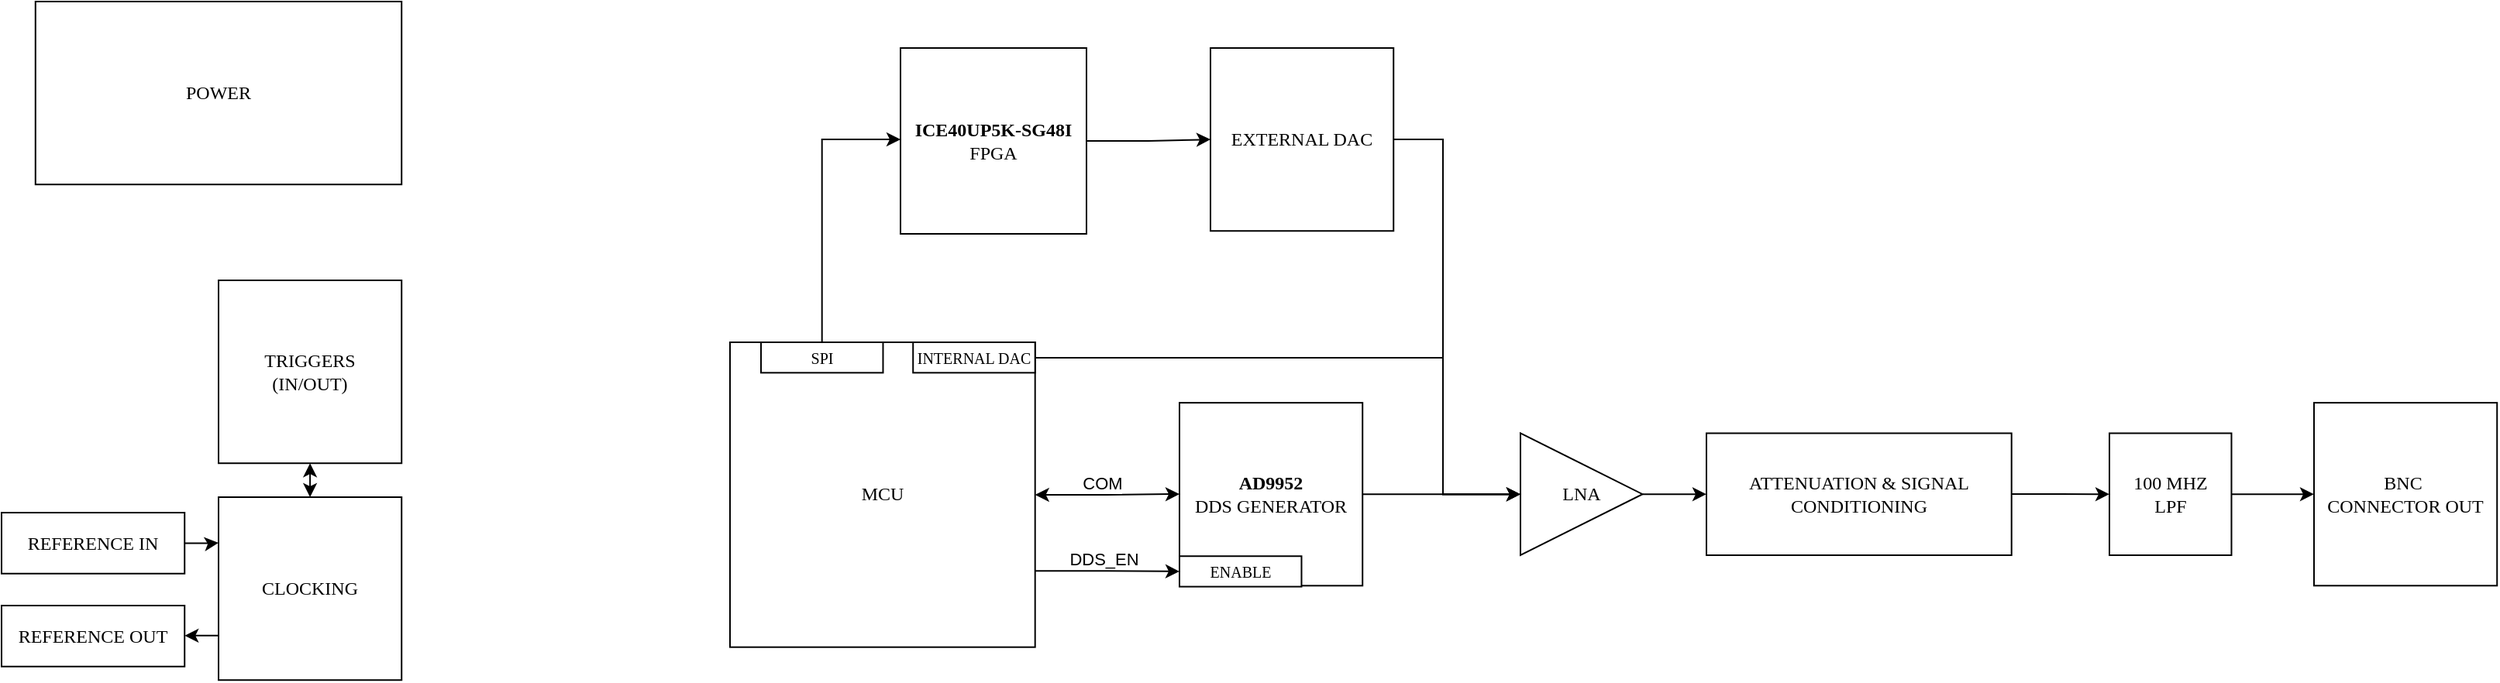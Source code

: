 <mxfile version="24.7.5" pages="5">
  <diagram id="tV4VOt1cq8B8wgrC6hZS" name="System">
    <mxGraphModel dx="1352" dy="795" grid="1" gridSize="10" guides="1" tooltips="1" connect="1" arrows="1" fold="1" page="1" pageScale="1" pageWidth="1700" pageHeight="1100" math="0" shadow="0">
      <root>
        <mxCell id="0" />
        <mxCell id="1" parent="0" />
        <mxCell id="nSxb0bYYrQz4TpwqwO7J-6" value="" style="edgeStyle=orthogonalEdgeStyle;rounded=0;orthogonalLoop=1;jettySize=auto;html=1;startArrow=classic;startFill=1;" parent="1" source="oXZH8-X807qckAqkcULx-2" edge="1">
          <mxGeometry relative="1" as="geometry">
            <mxPoint x="830" y="688" as="targetPoint" />
          </mxGeometry>
        </mxCell>
        <mxCell id="nSxb0bYYrQz4TpwqwO7J-8" value="COM" style="edgeLabel;html=1;align=center;verticalAlign=middle;resizable=0;points=[];" parent="nSxb0bYYrQz4TpwqwO7J-6" vertex="1" connectable="0">
          <mxGeometry x="0.238" relative="1" as="geometry">
            <mxPoint x="-15" y="-8" as="offset" />
          </mxGeometry>
        </mxCell>
        <mxCell id="nSxb0bYYrQz4TpwqwO7J-1" value="" style="edgeStyle=orthogonalEdgeStyle;rounded=0;orthogonalLoop=1;jettySize=auto;html=1;startArrow=classic;startFill=1;" parent="1" source="oXZH8-X807qckAqkcULx-4" target="oXZH8-X807qckAqkcULx-7" edge="1">
          <mxGeometry relative="1" as="geometry">
            <Array as="points">
              <mxPoint x="269" y="680" />
              <mxPoint x="269" y="680" />
            </Array>
          </mxGeometry>
        </mxCell>
        <mxCell id="oXZH8-X807qckAqkcULx-4" value="TRIGGERS&lt;div&gt;(IN/OUT)&lt;/div&gt;" style="rounded=0;whiteSpace=wrap;html=1;fontFamily=Times New Roman;glass=0;shadow=0;" parent="1" vertex="1">
          <mxGeometry x="210" y="550" width="118.11" height="118.11" as="geometry" />
        </mxCell>
        <mxCell id="nSxb0bYYrQz4TpwqwO7J-4" style="edgeStyle=orthogonalEdgeStyle;rounded=0;orthogonalLoop=1;jettySize=auto;html=1;entryX=0;entryY=0.25;entryDx=0;entryDy=0;" parent="1" source="oXZH8-X807qckAqkcULx-5" target="oXZH8-X807qckAqkcULx-7" edge="1">
          <mxGeometry relative="1" as="geometry" />
        </mxCell>
        <mxCell id="oXZH8-X807qckAqkcULx-5" value="REFERENCE IN" style="rounded=0;whiteSpace=wrap;html=1;fontFamily=Times New Roman;glass=0;shadow=0;" parent="1" vertex="1">
          <mxGeometry x="70" y="700" width="118.11" height="39.37" as="geometry" />
        </mxCell>
        <mxCell id="oXZH8-X807qckAqkcULx-6" value="REFERENCE OUT" style="rounded=0;whiteSpace=wrap;html=1;fontFamily=Times New Roman;glass=0;shadow=0;" parent="1" vertex="1">
          <mxGeometry x="70" y="760" width="118.11" height="39.37" as="geometry" />
        </mxCell>
        <mxCell id="nSxb0bYYrQz4TpwqwO7J-5" style="edgeStyle=orthogonalEdgeStyle;rounded=0;orthogonalLoop=1;jettySize=auto;html=1;exitX=0;exitY=0.75;exitDx=0;exitDy=0;entryX=1;entryY=0.5;entryDx=0;entryDy=0;" parent="1" target="oXZH8-X807qckAqkcULx-6" edge="1">
          <mxGeometry relative="1" as="geometry">
            <mxPoint x="210" y="779.422" as="sourcePoint" />
            <mxPoint x="188.09" y="779.975" as="targetPoint" />
          </mxGeometry>
        </mxCell>
        <mxCell id="oXZH8-X807qckAqkcULx-7" value="CLOCKING" style="rounded=0;whiteSpace=wrap;html=1;fontFamily=Times New Roman;glass=0;shadow=0;" parent="1" vertex="1">
          <mxGeometry x="210" y="690" width="118.11" height="118.11" as="geometry" />
        </mxCell>
        <mxCell id="_igacVx43KWNGPOttn3a-5" style="edgeStyle=orthogonalEdgeStyle;rounded=0;orthogonalLoop=1;jettySize=auto;html=1;entryX=0;entryY=0.5;entryDx=0;entryDy=0;" edge="1" parent="1" source="oXZH8-X807qckAqkcULx-8" target="nSxb0bYYrQz4TpwqwO7J-17">
          <mxGeometry relative="1" as="geometry" />
        </mxCell>
        <mxCell id="oXZH8-X807qckAqkcULx-8" value="&lt;div&gt;&lt;b&gt;AD9952&lt;/b&gt;&lt;/div&gt;DDS GENERATOR" style="rounded=0;whiteSpace=wrap;html=1;fontFamily=Times New Roman;glass=0;shadow=0;" parent="1" vertex="1">
          <mxGeometry x="830" y="629.06" width="118.11" height="118.11" as="geometry" />
        </mxCell>
        <mxCell id="oXZH8-X807qckAqkcULx-15" value="" style="group" parent="1" vertex="1" connectable="0">
          <mxGeometry x="830" y="629.69" width="118.11" height="118.11" as="geometry" />
        </mxCell>
        <mxCell id="oXZH8-X807qckAqkcULx-17" value="ENABLE" style="rounded=0;whiteSpace=wrap;html=1;fontFamily=Times New Roman;glass=0;shadow=0;fontSize=10;" parent="oXZH8-X807qckAqkcULx-15" vertex="1">
          <mxGeometry y="98.42" width="78.74" height="19.685" as="geometry" />
        </mxCell>
        <mxCell id="oXZH8-X807qckAqkcULx-19" value="BNC&amp;nbsp;&lt;div&gt;CONNECTOR OUT&lt;/div&gt;" style="rounded=0;whiteSpace=wrap;html=1;fontFamily=Times New Roman;glass=0;shadow=0;" parent="1" vertex="1">
          <mxGeometry x="1562" y="629.05" width="118.11" height="118.11" as="geometry" />
        </mxCell>
        <mxCell id="nSxb0bYYrQz4TpwqwO7J-7" style="edgeStyle=orthogonalEdgeStyle;rounded=0;orthogonalLoop=1;jettySize=auto;html=1;exitX=1;exitY=0.75;exitDx=0;exitDy=0;entryX=0;entryY=0.5;entryDx=0;entryDy=0;" parent="1" source="oXZH8-X807qckAqkcULx-2" target="oXZH8-X807qckAqkcULx-17" edge="1">
          <mxGeometry relative="1" as="geometry" />
        </mxCell>
        <mxCell id="nSxb0bYYrQz4TpwqwO7J-10" value="DDS_EN" style="edgeLabel;html=1;align=center;verticalAlign=middle;resizable=0;points=[];" parent="nSxb0bYYrQz4TpwqwO7J-7" vertex="1" connectable="0">
          <mxGeometry x="0.111" y="-2" relative="1" as="geometry">
            <mxPoint x="-8" y="-10" as="offset" />
          </mxGeometry>
        </mxCell>
        <mxCell id="nSxb0bYYrQz4TpwqwO7J-9" value="POWER" style="rounded=0;whiteSpace=wrap;html=1;fontFamily=Times New Roman;glass=0;shadow=0;" parent="1" vertex="1">
          <mxGeometry x="91.89" y="370" width="236.22" height="118.11" as="geometry" />
        </mxCell>
        <mxCell id="nSxb0bYYrQz4TpwqwO7J-14" value="" style="group" parent="1" vertex="1" connectable="0">
          <mxGeometry x="540" y="590" width="196.85" height="196.85" as="geometry" />
        </mxCell>
        <mxCell id="oXZH8-X807qckAqkcULx-2" value="MCU" style="rounded=0;whiteSpace=wrap;html=1;fontFamily=Times New Roman;glass=0;shadow=0;" parent="nSxb0bYYrQz4TpwqwO7J-14" vertex="1">
          <mxGeometry width="196.85" height="196.85" as="geometry" />
        </mxCell>
        <mxCell id="nSxb0bYYrQz4TpwqwO7J-13" value="INTERNAL DAC" style="rounded=0;whiteSpace=wrap;html=1;fontFamily=Times New Roman;glass=0;shadow=0;fontSize=10;" parent="nSxb0bYYrQz4TpwqwO7J-14" vertex="1">
          <mxGeometry x="118.11" width="78.74" height="19.685" as="geometry" />
        </mxCell>
        <mxCell id="_igacVx43KWNGPOttn3a-17" value="SPI" style="rounded=0;whiteSpace=wrap;html=1;fontFamily=Times New Roman;glass=0;shadow=0;fontSize=10;" vertex="1" parent="nSxb0bYYrQz4TpwqwO7J-14">
          <mxGeometry x="20" width="78.74" height="19.685" as="geometry" />
        </mxCell>
        <mxCell id="_igacVx43KWNGPOttn3a-6" style="edgeStyle=orthogonalEdgeStyle;rounded=0;orthogonalLoop=1;jettySize=auto;html=1;entryX=0;entryY=0.5;entryDx=0;entryDy=0;" edge="1" parent="1" source="nSxb0bYYrQz4TpwqwO7J-15" target="nSxb0bYYrQz4TpwqwO7J-17">
          <mxGeometry relative="1" as="geometry">
            <Array as="points">
              <mxPoint x="1000" y="459" />
              <mxPoint x="1000" y="688" />
            </Array>
          </mxGeometry>
        </mxCell>
        <mxCell id="nSxb0bYYrQz4TpwqwO7J-15" value="EXTERNAL DAC" style="rounded=0;whiteSpace=wrap;html=1;fontFamily=Times New Roman;glass=0;shadow=0;" parent="1" vertex="1">
          <mxGeometry x="850" y="400" width="118.11" height="118.11" as="geometry" />
        </mxCell>
        <mxCell id="_igacVx43KWNGPOttn3a-2" style="edgeStyle=orthogonalEdgeStyle;rounded=0;orthogonalLoop=1;jettySize=auto;html=1;" edge="1" parent="1" source="nSxb0bYYrQz4TpwqwO7J-17" target="_igacVx43KWNGPOttn3a-1">
          <mxGeometry relative="1" as="geometry" />
        </mxCell>
        <mxCell id="nSxb0bYYrQz4TpwqwO7J-17" value="LNA" style="triangle;whiteSpace=wrap;html=1;fontFamily=Times New Roman;align=center;" parent="1" vertex="1">
          <mxGeometry x="1050" y="648.74" width="78.74" height="78.74" as="geometry" />
        </mxCell>
        <mxCell id="_igacVx43KWNGPOttn3a-4" style="edgeStyle=orthogonalEdgeStyle;rounded=0;orthogonalLoop=1;jettySize=auto;html=1;exitX=1;exitY=0.5;exitDx=0;exitDy=0;entryX=0;entryY=0.5;entryDx=0;entryDy=0;" edge="1" parent="1" source="nSxb0bYYrQz4TpwqwO7J-18" target="oXZH8-X807qckAqkcULx-19">
          <mxGeometry relative="1" as="geometry" />
        </mxCell>
        <mxCell id="nSxb0bYYrQz4TpwqwO7J-18" value="100 MHZ&lt;div&gt;LPF&lt;/div&gt;" style="rounded=0;whiteSpace=wrap;html=1;fontFamily=Times New Roman;glass=0;shadow=0;" parent="1" vertex="1">
          <mxGeometry x="1430" y="648.74" width="78.74" height="78.74" as="geometry" />
        </mxCell>
        <mxCell id="_igacVx43KWNGPOttn3a-3" style="edgeStyle=orthogonalEdgeStyle;rounded=0;orthogonalLoop=1;jettySize=auto;html=1;entryX=0;entryY=0.5;entryDx=0;entryDy=0;" edge="1" parent="1" source="_igacVx43KWNGPOttn3a-1" target="nSxb0bYYrQz4TpwqwO7J-18">
          <mxGeometry relative="1" as="geometry" />
        </mxCell>
        <mxCell id="_igacVx43KWNGPOttn3a-1" value="ATTENUATION &amp;amp; SIGNAL CONDITIONING" style="rounded=0;whiteSpace=wrap;html=1;fontFamily=Times New Roman;glass=0;shadow=0;" vertex="1" parent="1">
          <mxGeometry x="1170" y="648.74" width="196.85" height="78.74" as="geometry" />
        </mxCell>
        <mxCell id="_igacVx43KWNGPOttn3a-9" style="edgeStyle=orthogonalEdgeStyle;rounded=0;orthogonalLoop=1;jettySize=auto;html=1;entryX=0;entryY=0.5;entryDx=0;entryDy=0;" edge="1" parent="1">
          <mxGeometry relative="1" as="geometry">
            <mxPoint x="1050" y="688.24" as="targetPoint" />
            <mxPoint x="736.85" y="599.997" as="sourcePoint" />
            <Array as="points">
              <mxPoint x="1000" y="600.13" />
              <mxPoint x="1000" y="688.13" />
            </Array>
          </mxGeometry>
        </mxCell>
        <mxCell id="_igacVx43KWNGPOttn3a-18" style="edgeStyle=orthogonalEdgeStyle;rounded=0;orthogonalLoop=1;jettySize=auto;html=1;" edge="1" parent="1" source="_igacVx43KWNGPOttn3a-17" target="g9NjmTyfZfY2IA128Q0t-1">
          <mxGeometry relative="1" as="geometry">
            <Array as="points">
              <mxPoint x="599" y="459" />
            </Array>
          </mxGeometry>
        </mxCell>
        <mxCell id="g9NjmTyfZfY2IA128Q0t-2" value="" style="edgeStyle=orthogonalEdgeStyle;rounded=0;orthogonalLoop=1;jettySize=auto;html=1;fontFamily=Times New Roman;fontSize=12;fontColor=default;" edge="1" parent="1" source="g9NjmTyfZfY2IA128Q0t-1" target="nSxb0bYYrQz4TpwqwO7J-15">
          <mxGeometry relative="1" as="geometry" />
        </mxCell>
        <mxCell id="g9NjmTyfZfY2IA128Q0t-1" value="&lt;div&gt;&lt;b&gt;ICE40UP5K-SG48I&lt;/b&gt;&lt;br&gt;&lt;/div&gt;FPGA" style="rounded=0;whiteSpace=wrap;html=1;fontFamily=Times New Roman;glass=0;shadow=0;" vertex="1" parent="1">
          <mxGeometry x="650" y="400" width="120" height="120" as="geometry" />
        </mxCell>
      </root>
    </mxGraphModel>
  </diagram>
  <diagram name="Hardware Overview" id="fPEqJcC_m3jRkx2R7uuK">
    <mxGraphModel dx="1420" dy="835" grid="1" gridSize="10" guides="1" tooltips="1" connect="1" arrows="1" fold="1" page="1" pageScale="1" pageWidth="1700" pageHeight="1100" math="0" shadow="0">
      <root>
        <mxCell id="0" />
        <mxCell id="1" parent="0" />
        <mxCell id="9kSyRnHefQG-i18qjsVB-1" value="&lt;b&gt;BRZK-ARB-PCB-0001&lt;/b&gt;&lt;div&gt;PRINTED CIRCUIT BOARD&lt;/div&gt;" style="rounded=0;whiteSpace=wrap;html=1;align=left;verticalAlign=top;labelPosition=center;verticalLabelPosition=middle;spacing=2;spacingLeft=4;fontFamily=Times New Roman;" parent="1" vertex="1">
          <mxGeometry x="310" y="140" width="1130" height="450" as="geometry" />
        </mxCell>
        <mxCell id="9kSyRnHefQG-i18qjsVB-2" value="&lt;font&gt;&lt;font face=&quot;Times New Roman&quot;&gt;&lt;b style=&quot;&quot;&gt;MICROCONTROLLER&lt;br&gt;&lt;/b&gt;STM32XXXXXX&lt;/font&gt;&lt;br&gt;&lt;/font&gt;&lt;div&gt;&lt;font&gt;&lt;font face=&quot;Times New Roman&quot;&gt;(TBD)&lt;/font&gt;&lt;/font&gt;&lt;/div&gt;" style="rounded=0;whiteSpace=wrap;html=1;align=center;verticalAlign=middle;labelPosition=center;verticalLabelPosition=middle;spacing=2;spacingLeft=4;fontFamily=Verdana;" parent="1" vertex="1">
          <mxGeometry x="640" y="179" width="380" height="215" as="geometry" />
        </mxCell>
        <mxCell id="9kSyRnHefQG-i18qjsVB-3" value="&lt;font&gt;&lt;b&gt;POWER DISTRIBUTION&lt;/b&gt;&lt;br&gt;&lt;/font&gt;" style="rounded=0;whiteSpace=wrap;html=1;align=center;verticalAlign=middle;labelPosition=center;verticalLabelPosition=middle;spacing=2;spacingLeft=4;fontFamily=Times New Roman;" parent="1" vertex="1">
          <mxGeometry x="400" y="470" width="150" height="60" as="geometry" />
        </mxCell>
        <mxCell id="9kSyRnHefQG-i18qjsVB-4" value="&lt;font&gt;&lt;b&gt;JTAG CONNECTOR&lt;/b&gt;&lt;br&gt;&lt;/font&gt;" style="rounded=0;whiteSpace=wrap;html=1;align=center;verticalAlign=middle;labelPosition=center;verticalLabelPosition=middle;spacing=2;spacingLeft=4;fontFamily=Times New Roman;" parent="1" vertex="1">
          <mxGeometry x="310" y="220" width="90" height="60" as="geometry" />
        </mxCell>
        <mxCell id="9kSyRnHefQG-i18qjsVB-7" style="edgeStyle=orthogonalEdgeStyle;rounded=0;orthogonalLoop=1;jettySize=auto;html=1;exitX=1;exitY=0.5;exitDx=0;exitDy=0;entryX=0;entryY=0.5;entryDx=0;entryDy=0;fontFamily=Times New Roman;startArrow=classic;startFill=1;" parent="1" source="9kSyRnHefQG-i18qjsVB-5" target="9kSyRnHefQG-i18qjsVB-6" edge="1">
          <mxGeometry relative="1" as="geometry" />
        </mxCell>
        <mxCell id="9kSyRnHefQG-i18qjsVB-5" value="&lt;font&gt;&lt;b&gt;USB-C CONNECTOR&lt;/b&gt;&lt;br&gt;&lt;/font&gt;" style="rounded=0;whiteSpace=wrap;html=1;align=center;verticalAlign=middle;labelPosition=center;verticalLabelPosition=middle;spacing=2;spacingLeft=4;fontFamily=Times New Roman;" parent="1" vertex="1">
          <mxGeometry x="310" y="310" width="90" height="60" as="geometry" />
        </mxCell>
        <mxCell id="9kSyRnHefQG-i18qjsVB-8" style="edgeStyle=orthogonalEdgeStyle;rounded=0;orthogonalLoop=1;jettySize=auto;html=1;exitX=1;exitY=0.5;exitDx=0;exitDy=0;entryX=0;entryY=0.75;entryDx=0;entryDy=0;fontFamily=Times New Roman;startArrow=classic;startFill=1;" parent="1" edge="1">
          <mxGeometry relative="1" as="geometry">
            <mxPoint x="530" y="360" as="sourcePoint" />
            <mxPoint x="640" y="360.25" as="targetPoint" />
          </mxGeometry>
        </mxCell>
        <mxCell id="9kSyRnHefQG-i18qjsVB-6" value="&lt;font&gt;&lt;b&gt;FTDI&lt;br&gt;&lt;/b&gt;UART + JTAG&lt;br&gt;&lt;/font&gt;" style="rounded=0;whiteSpace=wrap;html=1;align=center;verticalAlign=middle;labelPosition=center;verticalLabelPosition=middle;spacing=2;spacingLeft=4;fontFamily=Times New Roman;" parent="1" vertex="1">
          <mxGeometry x="440" y="310" width="90" height="60" as="geometry" />
        </mxCell>
        <mxCell id="9kSyRnHefQG-i18qjsVB-9" style="edgeStyle=orthogonalEdgeStyle;rounded=0;orthogonalLoop=1;jettySize=auto;html=1;exitX=1;exitY=0.75;exitDx=0;exitDy=0;fontFamily=Times New Roman;" parent="1" source="9kSyRnHefQG-i18qjsVB-5" edge="1">
          <mxGeometry relative="1" as="geometry">
            <mxPoint x="422" y="464" as="targetPoint" />
          </mxGeometry>
        </mxCell>
        <mxCell id="9kSyRnHefQG-i18qjsVB-10" value="5V IN" style="text;strokeColor=none;align=center;fillColor=none;html=1;verticalAlign=middle;whiteSpace=wrap;rounded=0;fontFamily=Times New Roman;" parent="1" vertex="1">
          <mxGeometry x="360" y="400" width="60" height="30" as="geometry" />
        </mxCell>
        <mxCell id="9kSyRnHefQG-i18qjsVB-11" style="edgeStyle=orthogonalEdgeStyle;rounded=0;orthogonalLoop=1;jettySize=auto;html=1;exitX=1;exitY=0.5;exitDx=0;exitDy=0;entryX=0;entryY=0.75;entryDx=0;entryDy=0;fontFamily=Times New Roman;startArrow=classic;startFill=1;" parent="1" edge="1">
          <mxGeometry relative="1" as="geometry">
            <mxPoint x="530" y="320" as="sourcePoint" />
            <mxPoint x="640" y="320.25" as="targetPoint" />
          </mxGeometry>
        </mxCell>
        <mxCell id="9kSyRnHefQG-i18qjsVB-12" value="UART" style="text;strokeColor=none;align=center;fillColor=none;html=1;verticalAlign=middle;whiteSpace=wrap;rounded=0;fontFamily=Times New Roman;" parent="1" vertex="1">
          <mxGeometry x="530" y="350" width="110" height="10" as="geometry" />
        </mxCell>
        <mxCell id="9kSyRnHefQG-i18qjsVB-13" value="JTAG" style="text;strokeColor=none;align=center;fillColor=none;html=1;verticalAlign=middle;whiteSpace=wrap;rounded=0;fontFamily=Times New Roman;" parent="1" vertex="1">
          <mxGeometry x="530" y="310" width="110" height="10" as="geometry" />
        </mxCell>
        <mxCell id="9kSyRnHefQG-i18qjsVB-14" value="JTAG" style="text;strokeColor=none;align=center;fillColor=none;html=1;verticalAlign=middle;whiteSpace=wrap;rounded=0;fontFamily=Times New Roman;" parent="1" vertex="1">
          <mxGeometry x="530" y="240" width="110" height="10" as="geometry" />
        </mxCell>
        <mxCell id="9kSyRnHefQG-i18qjsVB-15" style="edgeStyle=orthogonalEdgeStyle;rounded=0;orthogonalLoop=1;jettySize=auto;html=1;exitX=1;exitY=0.5;exitDx=0;exitDy=0;entryX=0.001;entryY=0.329;entryDx=0;entryDy=0;entryPerimeter=0;startArrow=classic;startFill=1;" parent="1" source="9kSyRnHefQG-i18qjsVB-4" target="9kSyRnHefQG-i18qjsVB-2" edge="1">
          <mxGeometry relative="1" as="geometry" />
        </mxCell>
        <mxCell id="9kSyRnHefQG-i18qjsVB-18" value="&lt;font style=&quot;font-size: 12px;&quot;&gt;&lt;span style=&quot;font-size: 12px;&quot;&gt;JTAG0&lt;/span&gt;&lt;br style=&quot;font-size: 12px;&quot;&gt;&lt;/font&gt;" style="rounded=0;whiteSpace=wrap;html=1;align=center;verticalAlign=middle;labelPosition=center;verticalLabelPosition=middle;spacing=2;spacingLeft=4;fontFamily=Times New Roman;fontStyle=0;fontSize=12;" parent="1" vertex="1">
          <mxGeometry x="640" y="239.5" width="50" height="21" as="geometry" />
        </mxCell>
        <mxCell id="9kSyRnHefQG-i18qjsVB-20" value="&lt;font style=&quot;font-size: 12px;&quot;&gt;&lt;span style=&quot;font-size: 12px;&quot;&gt;JTAG1&lt;/span&gt;&lt;br style=&quot;font-size: 12px;&quot;&gt;&lt;/font&gt;" style="rounded=0;whiteSpace=wrap;html=1;align=center;verticalAlign=middle;labelPosition=center;verticalLabelPosition=middle;spacing=2;spacingLeft=4;fontFamily=Times New Roman;fontStyle=0;fontSize=12;" parent="1" vertex="1">
          <mxGeometry x="640" y="310" width="50" height="21" as="geometry" />
        </mxCell>
        <mxCell id="9kSyRnHefQG-i18qjsVB-21" value="UART0" style="rounded=0;whiteSpace=wrap;html=1;align=center;verticalAlign=middle;labelPosition=center;verticalLabelPosition=middle;spacing=2;spacingLeft=4;fontFamily=Times New Roman;fontStyle=0;fontSize=12;" parent="1" vertex="1">
          <mxGeometry x="640" y="349" width="50" height="21" as="geometry" />
        </mxCell>
        <mxCell id="UDzzE00kZY2WieV9OO5L-27" value="MAY NOT HAVE JTAG" style="text;strokeColor=none;align=center;fillColor=none;html=1;verticalAlign=middle;whiteSpace=wrap;rounded=0;fontFamily=Times New Roman;fontSize=8;fontColor=#FF3333;" parent="1" vertex="1">
          <mxGeometry x="530" y="302.5" width="110" height="7.5" as="geometry" />
        </mxCell>
        <mxCell id="UDzzE00kZY2WieV9OO5L-30" value="GPIO" style="rounded=0;whiteSpace=wrap;html=1;align=center;verticalAlign=middle;labelPosition=center;verticalLabelPosition=middle;spacing=2;spacingLeft=4;fontFamily=Times New Roman;fontStyle=0;fontSize=12;" parent="1" vertex="1">
          <mxGeometry x="750" y="373" width="70" height="21" as="geometry" />
        </mxCell>
        <mxCell id="UDzzE00kZY2WieV9OO5L-31" value="&lt;b&gt;LEDs&lt;/b&gt;&lt;br&gt;&lt;div&gt;&lt;font&gt;STATUS &amp;amp; DEBUG&lt;/font&gt;&lt;/div&gt;" style="rounded=0;whiteSpace=wrap;html=1;align=center;verticalAlign=middle;labelPosition=center;verticalLabelPosition=middle;spacing=2;spacingLeft=4;fontFamily=Times New Roman;" parent="1" vertex="1">
          <mxGeometry x="720" y="470" width="130" height="60" as="geometry" />
        </mxCell>
        <mxCell id="UDzzE00kZY2WieV9OO5L-32" value="" style="endArrow=classic;startArrow=classic;html=1;rounded=0;fontFamily=Times New Roman;fontSize=12;fontColor=default;exitX=0.5;exitY=-0.06;exitDx=0;exitDy=0;exitPerimeter=0;entryX=0.5;entryY=1;entryDx=0;entryDy=0;" parent="1" source="UDzzE00kZY2WieV9OO5L-31" target="UDzzE00kZY2WieV9OO5L-30" edge="1">
          <mxGeometry width="50" height="50" relative="1" as="geometry">
            <mxPoint x="730" y="444" as="sourcePoint" />
            <mxPoint x="780" y="394" as="targetPoint" />
          </mxGeometry>
        </mxCell>
        <mxCell id="UDzzE00kZY2WieV9OO5L-40" style="edgeStyle=orthogonalEdgeStyle;rounded=0;orthogonalLoop=1;jettySize=auto;html=1;exitX=0;exitY=0.5;exitDx=0;exitDy=0;entryX=1;entryY=0.5;entryDx=0;entryDy=0;fontFamily=Times New Roman;fontSize=12;fontColor=default;" parent="1" source="UDzzE00kZY2WieV9OO5L-35" target="UDzzE00kZY2WieV9OO5L-33" edge="1">
          <mxGeometry relative="1" as="geometry" />
        </mxCell>
        <mxCell id="UDzzE00kZY2WieV9OO5L-33" value="&lt;font style=&quot;font-size: 12px;&quot;&gt;ADC&lt;/font&gt;" style="rounded=0;whiteSpace=wrap;html=1;align=center;verticalAlign=middle;labelPosition=center;verticalLabelPosition=middle;spacing=2;spacingLeft=4;fontFamily=Times New Roman;fontStyle=0;fontSize=12;" parent="1" vertex="1">
          <mxGeometry x="970" y="239.5" width="50" height="21" as="geometry" />
        </mxCell>
        <mxCell id="UDzzE00kZY2WieV9OO5L-34" value="&lt;font style=&quot;font-size: 12px;&quot;&gt;&lt;span style=&quot;font-size: 12px;&quot;&gt;DAC&lt;/span&gt;&lt;br style=&quot;font-size: 12px;&quot;&gt;&lt;/font&gt;" style="rounded=0;whiteSpace=wrap;html=1;align=center;verticalAlign=middle;labelPosition=center;verticalLabelPosition=middle;spacing=2;spacingLeft=4;fontFamily=Times New Roman;fontStyle=0;fontSize=12;" parent="1" vertex="1">
          <mxGeometry x="970" y="328" width="50" height="21" as="geometry" />
        </mxCell>
        <mxCell id="UDzzE00kZY2WieV9OO5L-35" value="&lt;b&gt;ADC FILTERING&lt;/b&gt;" style="rounded=0;whiteSpace=wrap;html=1;align=center;verticalAlign=middle;labelPosition=center;verticalLabelPosition=middle;spacing=2;spacingLeft=4;fontFamily=Times New Roman;" parent="1" vertex="1">
          <mxGeometry x="1120" y="220" width="130" height="60" as="geometry" />
        </mxCell>
        <mxCell id="UDzzE00kZY2WieV9OO5L-44" style="edgeStyle=orthogonalEdgeStyle;rounded=0;orthogonalLoop=1;jettySize=auto;html=1;exitX=1;exitY=0.5;exitDx=0;exitDy=0;entryX=0;entryY=0.5;entryDx=0;entryDy=0;fontFamily=Times New Roman;fontSize=12;fontColor=default;" parent="1" source="UDzzE00kZY2WieV9OO5L-34" target="UDzzE00kZY2WieV9OO5L-36" edge="1">
          <mxGeometry relative="1" as="geometry" />
        </mxCell>
        <mxCell id="UDzzE00kZY2WieV9OO5L-36" value="&lt;b&gt;DAC FILTERING&lt;/b&gt;" style="rounded=0;whiteSpace=wrap;html=1;align=center;verticalAlign=middle;labelPosition=center;verticalLabelPosition=middle;spacing=2;spacingLeft=4;fontFamily=Times New Roman;" parent="1" vertex="1">
          <mxGeometry x="1120" y="308.5" width="130" height="60" as="geometry" />
        </mxCell>
        <mxCell id="UDzzE00kZY2WieV9OO5L-37" value="&lt;font&gt;&lt;b&gt;BNC CONNECTOR&lt;/b&gt;&lt;br&gt;&lt;/font&gt;" style="rounded=0;whiteSpace=wrap;html=1;align=center;verticalAlign=middle;labelPosition=center;verticalLabelPosition=middle;spacing=2;spacingLeft=4;fontFamily=Times New Roman;" parent="1" vertex="1">
          <mxGeometry x="1350" y="220" width="90" height="60" as="geometry" />
        </mxCell>
        <mxCell id="UDzzE00kZY2WieV9OO5L-43" style="edgeStyle=orthogonalEdgeStyle;rounded=0;orthogonalLoop=1;jettySize=auto;html=1;exitX=1;exitY=0.5;exitDx=0;exitDy=0;entryX=0;entryY=0.5;entryDx=0;entryDy=0;fontFamily=Times New Roman;fontSize=12;fontColor=default;" parent="1" source="UDzzE00kZY2WieV9OO5L-36" target="UDzzE00kZY2WieV9OO5L-38" edge="1">
          <mxGeometry relative="1" as="geometry" />
        </mxCell>
        <mxCell id="UDzzE00kZY2WieV9OO5L-38" value="&lt;font&gt;&lt;b&gt;BNC CONNECTOR&lt;/b&gt;&lt;br&gt;&lt;/font&gt;" style="rounded=0;whiteSpace=wrap;html=1;align=center;verticalAlign=middle;labelPosition=center;verticalLabelPosition=middle;spacing=2;spacingLeft=4;fontFamily=Times New Roman;" parent="1" vertex="1">
          <mxGeometry x="1350" y="308.5" width="90" height="60" as="geometry" />
        </mxCell>
        <mxCell id="UDzzE00kZY2WieV9OO5L-41" style="edgeStyle=orthogonalEdgeStyle;rounded=0;orthogonalLoop=1;jettySize=auto;html=1;exitX=0;exitY=0.5;exitDx=0;exitDy=0;entryX=0;entryY=0.5;entryDx=0;entryDy=0;fontFamily=Times New Roman;fontSize=12;fontColor=default;" parent="1" source="UDzzE00kZY2WieV9OO5L-37" edge="1">
          <mxGeometry relative="1" as="geometry">
            <mxPoint x="1290" y="249.31" as="sourcePoint" />
            <mxPoint x="1220" y="249.31" as="targetPoint" />
          </mxGeometry>
        </mxCell>
        <mxCell id="UDzzE00kZY2WieV9OO5L-46" value="FILTERING MAY NOT BEE REQURED" style="text;strokeColor=none;align=center;fillColor=none;html=1;verticalAlign=middle;whiteSpace=wrap;rounded=0;fontFamily=Times New Roman;fontSize=8;fontColor=#FF3333;" parent="1" vertex="1">
          <mxGeometry x="1115" y="204" width="140" height="7.5" as="geometry" />
        </mxCell>
      </root>
    </mxGraphModel>
  </diagram>
  <diagram id="0v_q_Fc_srmC1XMnfLpZ" name="Power">
    <mxGraphModel dx="1671" dy="982" grid="1" gridSize="10" guides="1" tooltips="1" connect="1" arrows="1" fold="1" page="1" pageScale="1" pageWidth="1700" pageHeight="1100" math="0" shadow="0">
      <root>
        <mxCell id="0" />
        <mxCell id="1" parent="0" />
        <mxCell id="YINHQHmYNT0PAt0SdOAC-1" value="1.8V REGULATOR" style="rounded=0;whiteSpace=wrap;html=1;fontFamily=Times New Roman;glass=0;shadow=0;" vertex="1" parent="1">
          <mxGeometry x="500" y="530" width="78.74" height="78.74" as="geometry" />
        </mxCell>
        <mxCell id="YINHQHmYNT0PAt0SdOAC-2" value="3.3&lt;span style=&quot;background-color: initial;&quot;&gt;V REGULATOR&lt;/span&gt;" style="rounded=0;whiteSpace=wrap;html=1;fontFamily=Times New Roman;glass=0;shadow=0;" vertex="1" parent="1">
          <mxGeometry x="500" y="410" width="78.74" height="78.74" as="geometry" />
        </mxCell>
        <mxCell id="YINHQHmYNT0PAt0SdOAC-5" style="edgeStyle=orthogonalEdgeStyle;rounded=0;orthogonalLoop=1;jettySize=auto;html=1;entryX=0;entryY=0.5;entryDx=0;entryDy=0;fontFamily=Times New Roman;fontSize=12;fontColor=default;" edge="1" parent="1" source="YINHQHmYNT0PAt0SdOAC-3" target="YINHQHmYNT0PAt0SdOAC-4">
          <mxGeometry relative="1" as="geometry" />
        </mxCell>
        <mxCell id="YINHQHmYNT0PAt0SdOAC-6" value="5P0V_USB" style="edgeLabel;html=1;align=center;verticalAlign=middle;resizable=0;points=[];strokeColor=default;fontFamily=Times New Roman;fontSize=12;fontColor=default;fillColor=default;" vertex="1" connectable="0" parent="YINHQHmYNT0PAt0SdOAC-5">
          <mxGeometry x="0.111" y="-2" relative="1" as="geometry">
            <mxPoint x="-5" y="-12" as="offset" />
          </mxGeometry>
        </mxCell>
        <mxCell id="YINHQHmYNT0PAt0SdOAC-3" value="5V USB IN" style="rounded=0;whiteSpace=wrap;html=1;fontFamily=Times New Roman;glass=0;shadow=0;" vertex="1" parent="1">
          <mxGeometry x="100" y="471" width="78.74" height="78.74" as="geometry" />
        </mxCell>
        <mxCell id="YINHQHmYNT0PAt0SdOAC-8" value="" style="edgeStyle=orthogonalEdgeStyle;rounded=0;orthogonalLoop=1;jettySize=auto;html=1;fontFamily=Times New Roman;fontSize=12;fontColor=default;entryX=-0.034;entryY=0.512;entryDx=0;entryDy=0;entryPerimeter=0;" edge="1" parent="1" source="YINHQHmYNT0PAt0SdOAC-4" target="YINHQHmYNT0PAt0SdOAC-2">
          <mxGeometry relative="1" as="geometry">
            <mxPoint x="438.74" y="510.37" as="targetPoint" />
          </mxGeometry>
        </mxCell>
        <mxCell id="YINHQHmYNT0PAt0SdOAC-9" value="5P0V" style="edgeLabel;html=1;align=center;verticalAlign=middle;resizable=0;points=[];strokeColor=default;fontFamily=Times New Roman;fontSize=12;fontColor=default;fillColor=default;" vertex="1" connectable="0" parent="YINHQHmYNT0PAt0SdOAC-8">
          <mxGeometry x="-0.618" y="-2" relative="1" as="geometry">
            <mxPoint y="-12" as="offset" />
          </mxGeometry>
        </mxCell>
        <mxCell id="YINHQHmYNT0PAt0SdOAC-4" value="FILTERING &amp;amp; TVS PROTECTION" style="rounded=0;whiteSpace=wrap;html=1;fontFamily=Times New Roman;glass=0;shadow=0;" vertex="1" parent="1">
          <mxGeometry x="280" y="471" width="78.74" height="78.74" as="geometry" />
        </mxCell>
      </root>
    </mxGraphModel>
  </diagram>
  <diagram id="umaBsJncRYN5WSfaIZhW" name="Clocking">
    <mxGraphModel dx="1420" dy="835" grid="1" gridSize="10" guides="1" tooltips="1" connect="1" arrows="1" fold="1" page="1" pageScale="1" pageWidth="1700" pageHeight="1100" math="0" shadow="0">
      <root>
        <mxCell id="0" />
        <mxCell id="1" parent="0" />
      </root>
    </mxGraphModel>
  </diagram>
  <diagram id="JPudXLoHf7GwldzTPcQx" name="Signal Conditioning">
    <mxGraphModel dx="811" dy="477" grid="1" gridSize="10" guides="1" tooltips="1" connect="1" arrows="1" fold="1" page="1" pageScale="1" pageWidth="1700" pageHeight="1100" math="0" shadow="0">
      <root>
        <mxCell id="0" />
        <mxCell id="1" parent="0" />
        <mxCell id="ef4rRvvBSinBjsuWrhN6-1" value="DIGITAL GENERATOR(S)" style="whiteSpace=wrap;html=1;fontFamily=Times New Roman;" vertex="1" parent="1">
          <mxGeometry x="50" y="240" width="98.425" height="393.7" as="geometry" />
        </mxCell>
        <mxCell id="UBOfSslp-j6TYdb3pDrk-1" value="LNA" style="triangle;whiteSpace=wrap;html=1;fontFamily=Times New Roman;align=center;" vertex="1" parent="1">
          <mxGeometry x="240" y="397.48" width="78.74" height="78.74" as="geometry" />
        </mxCell>
        <mxCell id="NumtyBnDLvUCZ84pU_tP-2" value="DO WE NEED AN LNA? CAN WE USE A NORMAL OP AMP?&amp;nbsp;&lt;div&gt;MULTI STAGE GAIN OR JUST SINGULAR?&lt;/div&gt;" style="text;html=1;align=center;verticalAlign=middle;resizable=0;points=[];autosize=1;strokeColor=none;fillColor=none;fontFamily=Times New Roman;fontSize=12;fontColor=#FF3333;" vertex="1" parent="1">
          <mxGeometry x="190" y="490" width="340" height="40" as="geometry" />
        </mxCell>
      </root>
    </mxGraphModel>
  </diagram>
</mxfile>
